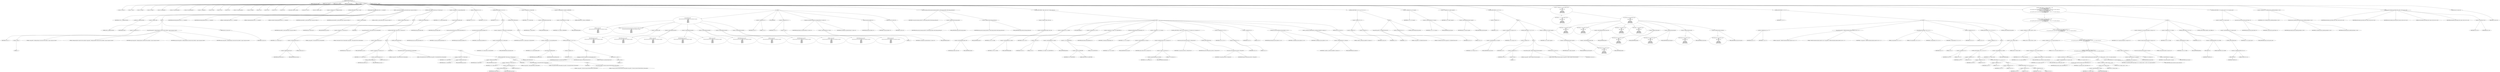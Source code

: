 digraph hostapd_notif_assoc {  
"1000121" [label = "(METHOD,hostapd_notif_assoc)" ]
"1000122" [label = "(PARAM,hostapd_data *hapd)" ]
"1000123" [label = "(PARAM,const u8 *addr)" ]
"1000124" [label = "(PARAM,const u8 *req_ies)" ]
"1000125" [label = "(PARAM,size_t req_ies_len)" ]
"1000126" [label = "(PARAM,int reassoc)" ]
"1000127" [label = "(BLOCK,,)" ]
"1000128" [label = "(LOCAL,v10: const u8 *)" ]
"1000129" [label = "(LOCAL,v11: size_t)" ]
"1000130" [label = "(LOCAL,v12: sta_info *)" ]
"1000131" [label = "(LOCAL,v13: sta_info *)" ]
"1000132" [label = "(LOCAL,v14: hostapd_iface *)" ]
"1000133" [label = "(LOCAL,v15: wpa_state_machine *)" ]
"1000134" [label = "(LOCAL,v16: wpa_authenticator *)" ]
"1000135" [label = "(LOCAL,v17: unsigned int)" ]
"1000136" [label = "(LOCAL,v18: bool)" ]
"1000137" [label = "(LOCAL,v19: u32)" ]
"1000138" [label = "(LOCAL,v20: int)" ]
"1000139" [label = "(LOCAL,v21: wpa_state_machine *)" ]
"1000140" [label = "(LOCAL,v22: _BOOL8)" ]
"1000141" [label = "(LOCAL,v23: int)" ]
"1000142" [label = "(LOCAL,v25: int)" ]
"1000143" [label = "(LOCAL,v26: u8 *)" ]
"1000144" [label = "(LOCAL,res: int)" ]
"1000145" [label = "(LOCAL,elems: ieee802_11_elems)" ]
"1000146" [label = "(LOCAL,buf: u8 [ 1064 ])" ]
"1000147" [label = "(LOCAL,v30: unsigned __int64)" ]
"1000148" [label = "(<operator>.assignment,v30 = __readfsqword(0x28u))" ]
"1000149" [label = "(IDENTIFIER,v30,v30 = __readfsqword(0x28u))" ]
"1000150" [label = "(__readfsqword,__readfsqword(0x28u))" ]
"1000151" [label = "(LITERAL,0x28u,__readfsqword(0x28u))" ]
"1000152" [label = "(CONTROL_STRUCTURE,if ( !addr ),if ( !addr ))" ]
"1000153" [label = "(<operator>.logicalNot,!addr)" ]
"1000154" [label = "(IDENTIFIER,addr,!addr)" ]
"1000155" [label = "(BLOCK,,)" ]
"1000156" [label = "(<operator>.assignment,v23 = -1)" ]
"1000157" [label = "(IDENTIFIER,v23,v23 = -1)" ]
"1000158" [label = "(<operator>.minus,-1)" ]
"1000159" [label = "(LITERAL,1,-1)" ]
"1000160" [label = "(wpa_printf,wpa_printf(2, \"hostapd_notif_assoc: Skip event with no address\", req_ies, req_ies_len, reassoc))" ]
"1000161" [label = "(LITERAL,2,wpa_printf(2, \"hostapd_notif_assoc: Skip event with no address\", req_ies, req_ies_len, reassoc))" ]
"1000162" [label = "(LITERAL,\"hostapd_notif_assoc: Skip event with no address\",wpa_printf(2, \"hostapd_notif_assoc: Skip event with no address\", req_ies, req_ies_len, reassoc))" ]
"1000163" [label = "(IDENTIFIER,req_ies,wpa_printf(2, \"hostapd_notif_assoc: Skip event with no address\", req_ies, req_ies_len, reassoc))" ]
"1000164" [label = "(IDENTIFIER,req_ies_len,wpa_printf(2, \"hostapd_notif_assoc: Skip event with no address\", req_ies, req_ies_len, reassoc))" ]
"1000165" [label = "(IDENTIFIER,reassoc,wpa_printf(2, \"hostapd_notif_assoc: Skip event with no address\", req_ies, req_ies_len, reassoc))" ]
"1000166" [label = "(RETURN,return v23;,return v23;)" ]
"1000167" [label = "(IDENTIFIER,v23,return v23;)" ]
"1000168" [label = "(hostapd_logger,hostapd_logger(hapd, addr, 1u, 2, \"associated\"))" ]
"1000169" [label = "(IDENTIFIER,hapd,hostapd_logger(hapd, addr, 1u, 2, \"associated\"))" ]
"1000170" [label = "(IDENTIFIER,addr,hostapd_logger(hapd, addr, 1u, 2, \"associated\"))" ]
"1000171" [label = "(LITERAL,1u,hostapd_logger(hapd, addr, 1u, 2, \"associated\"))" ]
"1000172" [label = "(LITERAL,2,hostapd_logger(hapd, addr, 1u, 2, \"associated\"))" ]
"1000173" [label = "(LITERAL,\"associated\",hostapd_logger(hapd, addr, 1u, 2, \"associated\"))" ]
"1000174" [label = "(ieee802_11_parse_elems,ieee802_11_parse_elems(req_ies, req_ies_len, &elems, 0))" ]
"1000175" [label = "(IDENTIFIER,req_ies,ieee802_11_parse_elems(req_ies, req_ies_len, &elems, 0))" ]
"1000176" [label = "(IDENTIFIER,req_ies_len,ieee802_11_parse_elems(req_ies, req_ies_len, &elems, 0))" ]
"1000177" [label = "(<operator>.addressOf,&elems)" ]
"1000178" [label = "(IDENTIFIER,elems,ieee802_11_parse_elems(req_ies, req_ies_len, &elems, 0))" ]
"1000179" [label = "(LITERAL,0,ieee802_11_parse_elems(req_ies, req_ies_len, &elems, 0))" ]
"1000180" [label = "(CONTROL_STRUCTURE,if ( elems.wps_ie ),if ( elems.wps_ie ))" ]
"1000181" [label = "(<operator>.fieldAccess,elems.wps_ie)" ]
"1000182" [label = "(IDENTIFIER,elems,if ( elems.wps_ie ))" ]
"1000183" [label = "(FIELD_IDENTIFIER,wps_ie,wps_ie)" ]
"1000184" [label = "(BLOCK,,)" ]
"1000185" [label = "(<operator>.assignment,v10 = elems.wps_ie - 2)" ]
"1000186" [label = "(IDENTIFIER,v10,v10 = elems.wps_ie - 2)" ]
"1000187" [label = "(<operator>.subtraction,elems.wps_ie - 2)" ]
"1000188" [label = "(<operator>.fieldAccess,elems.wps_ie)" ]
"1000189" [label = "(IDENTIFIER,elems,elems.wps_ie - 2)" ]
"1000190" [label = "(FIELD_IDENTIFIER,wps_ie,wps_ie)" ]
"1000191" [label = "(LITERAL,2,elems.wps_ie - 2)" ]
"1000192" [label = "(IDENTIFIER,L,)" ]
"1000193" [label = "(wpa_printf,wpa_printf(2, \"STA included WPS IE in (Re)AssocReq\"))" ]
"1000194" [label = "(LITERAL,2,wpa_printf(2, \"STA included WPS IE in (Re)AssocReq\"))" ]
"1000195" [label = "(LITERAL,\"STA included WPS IE in (Re)AssocReq\",wpa_printf(2, \"STA included WPS IE in (Re)AssocReq\"))" ]
"1000196" [label = "(CONTROL_STRUCTURE,else,else)" ]
"1000197" [label = "(CONTROL_STRUCTURE,if ( elems.rsn_ie ),if ( elems.rsn_ie ))" ]
"1000198" [label = "(<operator>.fieldAccess,elems.rsn_ie)" ]
"1000199" [label = "(IDENTIFIER,elems,if ( elems.rsn_ie ))" ]
"1000200" [label = "(FIELD_IDENTIFIER,rsn_ie,rsn_ie)" ]
"1000201" [label = "(BLOCK,,)" ]
"1000202" [label = "(<operator>.assignment,v10 = elems.rsn_ie - 2)" ]
"1000203" [label = "(IDENTIFIER,v10,v10 = elems.rsn_ie - 2)" ]
"1000204" [label = "(<operator>.subtraction,elems.rsn_ie - 2)" ]
"1000205" [label = "(<operator>.fieldAccess,elems.rsn_ie)" ]
"1000206" [label = "(IDENTIFIER,elems,elems.rsn_ie - 2)" ]
"1000207" [label = "(FIELD_IDENTIFIER,rsn_ie,rsn_ie)" ]
"1000208" [label = "(LITERAL,2,elems.rsn_ie - 2)" ]
"1000209" [label = "(IDENTIFIER,L,)" ]
"1000210" [label = "(wpa_printf,wpa_printf(2, \"STA included RSN IE in (Re)AssocReq\"))" ]
"1000211" [label = "(LITERAL,2,wpa_printf(2, \"STA included RSN IE in (Re)AssocReq\"))" ]
"1000212" [label = "(LITERAL,\"STA included RSN IE in (Re)AssocReq\",wpa_printf(2, \"STA included RSN IE in (Re)AssocReq\"))" ]
"1000213" [label = "(CONTROL_STRUCTURE,else,else)" ]
"1000214" [label = "(BLOCK,,)" ]
"1000215" [label = "(<operator>.assignment,v10 = elems.wpa_ie)" ]
"1000216" [label = "(IDENTIFIER,v10,v10 = elems.wpa_ie)" ]
"1000217" [label = "(<operator>.fieldAccess,elems.wpa_ie)" ]
"1000218" [label = "(IDENTIFIER,elems,v10 = elems.wpa_ie)" ]
"1000219" [label = "(FIELD_IDENTIFIER,wpa_ie,wpa_ie)" ]
"1000220" [label = "(CONTROL_STRUCTURE,if ( elems.wpa_ie ),if ( elems.wpa_ie ))" ]
"1000221" [label = "(<operator>.fieldAccess,elems.wpa_ie)" ]
"1000222" [label = "(IDENTIFIER,elems,if ( elems.wpa_ie ))" ]
"1000223" [label = "(FIELD_IDENTIFIER,wpa_ie,wpa_ie)" ]
"1000224" [label = "(BLOCK,,)" ]
"1000225" [label = "(<operator>.assignment,v10 = elems.wpa_ie - 2)" ]
"1000226" [label = "(IDENTIFIER,v10,v10 = elems.wpa_ie - 2)" ]
"1000227" [label = "(<operator>.subtraction,elems.wpa_ie - 2)" ]
"1000228" [label = "(<operator>.fieldAccess,elems.wpa_ie)" ]
"1000229" [label = "(IDENTIFIER,elems,elems.wpa_ie - 2)" ]
"1000230" [label = "(FIELD_IDENTIFIER,wpa_ie,wpa_ie)" ]
"1000231" [label = "(LITERAL,2,elems.wpa_ie - 2)" ]
"1000232" [label = "(IDENTIFIER,L,)" ]
"1000233" [label = "(wpa_printf,wpa_printf(2, \"STA included WPA IE in (Re)AssocReq\"))" ]
"1000234" [label = "(LITERAL,2,wpa_printf(2, \"STA included WPA IE in (Re)AssocReq\"))" ]
"1000235" [label = "(LITERAL,\"STA included WPA IE in (Re)AssocReq\",wpa_printf(2, \"STA included WPA IE in (Re)AssocReq\"))" ]
"1000236" [label = "(CONTROL_STRUCTURE,else,else)" ]
"1000237" [label = "(BLOCK,,)" ]
"1000238" [label = "(IDENTIFIER,L,)" ]
"1000239" [label = "(wpa_printf,wpa_printf(2, \"STA did not include WPS/RSN/WPA IE in (Re)AssocReq\"))" ]
"1000240" [label = "(LITERAL,2,wpa_printf(2, \"STA did not include WPS/RSN/WPA IE in (Re)AssocReq\"))" ]
"1000241" [label = "(LITERAL,\"STA did not include WPS/RSN/WPA IE in (Re)AssocReq\",wpa_printf(2, \"STA did not include WPS/RSN/WPA IE in (Re)AssocReq\"))" ]
"1000242" [label = "(<operator>.assignment,v12 = ap_get_sta(hapd, addr))" ]
"1000243" [label = "(IDENTIFIER,v12,v12 = ap_get_sta(hapd, addr))" ]
"1000244" [label = "(ap_get_sta,ap_get_sta(hapd, addr))" ]
"1000245" [label = "(IDENTIFIER,hapd,ap_get_sta(hapd, addr))" ]
"1000246" [label = "(IDENTIFIER,addr,ap_get_sta(hapd, addr))" ]
"1000247" [label = "(<operator>.assignment,v13 = v12)" ]
"1000248" [label = "(IDENTIFIER,v13,v13 = v12)" ]
"1000249" [label = "(IDENTIFIER,v12,v13 = v12)" ]
"1000250" [label = "(CONTROL_STRUCTURE,if ( v12 ),if ( v12 ))" ]
"1000251" [label = "(IDENTIFIER,v12,if ( v12 ))" ]
"1000252" [label = "(BLOCK,,)" ]
"1000253" [label = "(ap_sta_no_session_timeout,ap_sta_no_session_timeout(hapd, v12))" ]
"1000254" [label = "(IDENTIFIER,hapd,ap_sta_no_session_timeout(hapd, v12))" ]
"1000255" [label = "(IDENTIFIER,v12,ap_sta_no_session_timeout(hapd, v12))" ]
"1000256" [label = "(accounting_sta_stop,accounting_sta_stop(hapd, v13))" ]
"1000257" [label = "(IDENTIFIER,hapd,accounting_sta_stop(hapd, v13))" ]
"1000258" [label = "(IDENTIFIER,v13,accounting_sta_stop(hapd, v13))" ]
"1000259" [label = "(<operator>.assignment,v13->timeout_next = STA_NULLFUNC)" ]
"1000260" [label = "(<operator>.indirectFieldAccess,v13->timeout_next)" ]
"1000261" [label = "(IDENTIFIER,v13,v13->timeout_next = STA_NULLFUNC)" ]
"1000262" [label = "(FIELD_IDENTIFIER,timeout_next,timeout_next)" ]
"1000263" [label = "(IDENTIFIER,STA_NULLFUNC,v13->timeout_next = STA_NULLFUNC)" ]
"1000264" [label = "(CONTROL_STRUCTURE,else,else)" ]
"1000265" [label = "(BLOCK,,)" ]
"1000266" [label = "(<operator>.assignment,v13 = ap_sta_add(hapd, addr))" ]
"1000267" [label = "(IDENTIFIER,v13,v13 = ap_sta_add(hapd, addr))" ]
"1000268" [label = "(ap_sta_add,ap_sta_add(hapd, addr))" ]
"1000269" [label = "(IDENTIFIER,hapd,ap_sta_add(hapd, addr))" ]
"1000270" [label = "(IDENTIFIER,addr,ap_sta_add(hapd, addr))" ]
"1000271" [label = "(CONTROL_STRUCTURE,if ( !v13 ),if ( !v13 ))" ]
"1000272" [label = "(<operator>.logicalNot,!v13)" ]
"1000273" [label = "(IDENTIFIER,v13,!v13)" ]
"1000274" [label = "(BLOCK,,)" ]
"1000275" [label = "(hostapd_drv_sta_disassoc,hostapd_drv_sta_disassoc(hapd, addr, 5))" ]
"1000276" [label = "(IDENTIFIER,hapd,hostapd_drv_sta_disassoc(hapd, addr, 5))" ]
"1000277" [label = "(IDENTIFIER,addr,hostapd_drv_sta_disassoc(hapd, addr, 5))" ]
"1000278" [label = "(LITERAL,5,hostapd_drv_sta_disassoc(hapd, addr, 5))" ]
"1000279" [label = "(RETURN,return -1;,return -1;)" ]
"1000280" [label = "(<operator>.minus,-1)" ]
"1000281" [label = "(LITERAL,1,-1)" ]
"1000282" [label = "(<operator>.assignment,v14 = hapd->iface)" ]
"1000283" [label = "(IDENTIFIER,v14,v14 = hapd->iface)" ]
"1000284" [label = "(<operator>.indirectFieldAccess,hapd->iface)" ]
"1000285" [label = "(IDENTIFIER,hapd,v14 = hapd->iface)" ]
"1000286" [label = "(FIELD_IDENTIFIER,iface,iface)" ]
"1000287" [label = "(<operators>.assignmentAnd,v13->flags &= 0xFFFECFFF)" ]
"1000288" [label = "(<operator>.indirectFieldAccess,v13->flags)" ]
"1000289" [label = "(IDENTIFIER,v13,v13->flags &= 0xFFFECFFF)" ]
"1000290" [label = "(FIELD_IDENTIFIER,flags,flags)" ]
"1000291" [label = "(LITERAL,0xFFFECFFF,v13->flags &= 0xFFFECFFF)" ]
"1000292" [label = "(BLOCK,,)" ]
"1000293" [label = "(wpa_printf,wpa_printf(\n      3,\n      \"STA %02x:%02x:%02x:%02x:%02x:%02x not allowed to connect\",\n      *addr,\n      addr[1],\n      addr[2],\n      addr[3],\n      addr[4],\n      addr[5]))" ]
"1000294" [label = "(LITERAL,3,wpa_printf(\n      3,\n      \"STA %02x:%02x:%02x:%02x:%02x:%02x not allowed to connect\",\n      *addr,\n      addr[1],\n      addr[2],\n      addr[3],\n      addr[4],\n      addr[5]))" ]
"1000295" [label = "(LITERAL,\"STA %02x:%02x:%02x:%02x:%02x:%02x not allowed to connect\",wpa_printf(\n      3,\n      \"STA %02x:%02x:%02x:%02x:%02x:%02x not allowed to connect\",\n      *addr,\n      addr[1],\n      addr[2],\n      addr[3],\n      addr[4],\n      addr[5]))" ]
"1000296" [label = "(<operator>.indirection,*addr)" ]
"1000297" [label = "(IDENTIFIER,addr,wpa_printf(\n      3,\n      \"STA %02x:%02x:%02x:%02x:%02x:%02x not allowed to connect\",\n      *addr,\n      addr[1],\n      addr[2],\n      addr[3],\n      addr[4],\n      addr[5]))" ]
"1000298" [label = "(<operator>.indirectIndexAccess,addr[1])" ]
"1000299" [label = "(IDENTIFIER,addr,wpa_printf(\n      3,\n      \"STA %02x:%02x:%02x:%02x:%02x:%02x not allowed to connect\",\n      *addr,\n      addr[1],\n      addr[2],\n      addr[3],\n      addr[4],\n      addr[5]))" ]
"1000300" [label = "(LITERAL,1,wpa_printf(\n      3,\n      \"STA %02x:%02x:%02x:%02x:%02x:%02x not allowed to connect\",\n      *addr,\n      addr[1],\n      addr[2],\n      addr[3],\n      addr[4],\n      addr[5]))" ]
"1000301" [label = "(<operator>.indirectIndexAccess,addr[2])" ]
"1000302" [label = "(IDENTIFIER,addr,wpa_printf(\n      3,\n      \"STA %02x:%02x:%02x:%02x:%02x:%02x not allowed to connect\",\n      *addr,\n      addr[1],\n      addr[2],\n      addr[3],\n      addr[4],\n      addr[5]))" ]
"1000303" [label = "(LITERAL,2,wpa_printf(\n      3,\n      \"STA %02x:%02x:%02x:%02x:%02x:%02x not allowed to connect\",\n      *addr,\n      addr[1],\n      addr[2],\n      addr[3],\n      addr[4],\n      addr[5]))" ]
"1000304" [label = "(<operator>.indirectIndexAccess,addr[3])" ]
"1000305" [label = "(IDENTIFIER,addr,wpa_printf(\n      3,\n      \"STA %02x:%02x:%02x:%02x:%02x:%02x not allowed to connect\",\n      *addr,\n      addr[1],\n      addr[2],\n      addr[3],\n      addr[4],\n      addr[5]))" ]
"1000306" [label = "(LITERAL,3,wpa_printf(\n      3,\n      \"STA %02x:%02x:%02x:%02x:%02x:%02x not allowed to connect\",\n      *addr,\n      addr[1],\n      addr[2],\n      addr[3],\n      addr[4],\n      addr[5]))" ]
"1000307" [label = "(<operator>.indirectIndexAccess,addr[4])" ]
"1000308" [label = "(IDENTIFIER,addr,wpa_printf(\n      3,\n      \"STA %02x:%02x:%02x:%02x:%02x:%02x not allowed to connect\",\n      *addr,\n      addr[1],\n      addr[2],\n      addr[3],\n      addr[4],\n      addr[5]))" ]
"1000309" [label = "(LITERAL,4,wpa_printf(\n      3,\n      \"STA %02x:%02x:%02x:%02x:%02x:%02x not allowed to connect\",\n      *addr,\n      addr[1],\n      addr[2],\n      addr[3],\n      addr[4],\n      addr[5]))" ]
"1000310" [label = "(<operator>.indirectIndexAccess,addr[5])" ]
"1000311" [label = "(IDENTIFIER,addr,wpa_printf(\n      3,\n      \"STA %02x:%02x:%02x:%02x:%02x:%02x not allowed to connect\",\n      *addr,\n      addr[1],\n      addr[2],\n      addr[3],\n      addr[4],\n      addr[5]))" ]
"1000312" [label = "(LITERAL,5,wpa_printf(\n      3,\n      \"STA %02x:%02x:%02x:%02x:%02x:%02x not allowed to connect\",\n      *addr,\n      addr[1],\n      addr[2],\n      addr[3],\n      addr[4],\n      addr[5]))" ]
"1000313" [label = "(<operator>.assignment,v25 = 1)" ]
"1000314" [label = "(IDENTIFIER,v25,v25 = 1)" ]
"1000315" [label = "(LITERAL,1,v25 = 1)" ]
"1000316" [label = "(JUMP_TARGET,fail)" ]
"1000317" [label = "(<operator>.assignment,v23 = -1)" ]
"1000318" [label = "(IDENTIFIER,v23,v23 = -1)" ]
"1000319" [label = "(<operator>.minus,-1)" ]
"1000320" [label = "(LITERAL,1,-1)" ]
"1000321" [label = "(hostapd_drv_sta_disassoc,hostapd_drv_sta_disassoc(hapd, v13->addr, v25))" ]
"1000322" [label = "(IDENTIFIER,hapd,hostapd_drv_sta_disassoc(hapd, v13->addr, v25))" ]
"1000323" [label = "(<operator>.indirectFieldAccess,v13->addr)" ]
"1000324" [label = "(IDENTIFIER,v13,hostapd_drv_sta_disassoc(hapd, v13->addr, v25))" ]
"1000325" [label = "(FIELD_IDENTIFIER,addr,addr)" ]
"1000326" [label = "(IDENTIFIER,v25,hostapd_drv_sta_disassoc(hapd, v13->addr, v25))" ]
"1000327" [label = "(ap_free_sta,ap_free_sta(hapd, v13))" ]
"1000328" [label = "(IDENTIFIER,hapd,ap_free_sta(hapd, v13))" ]
"1000329" [label = "(IDENTIFIER,v13,ap_free_sta(hapd, v13))" ]
"1000330" [label = "(RETURN,return v23;,return v23;)" ]
"1000331" [label = "(IDENTIFIER,v23,return v23;)" ]
"1000332" [label = "(ap_copy_sta_supp_op_classes,ap_copy_sta_supp_op_classes(v13, elems.supp_op_classes, elems.supp_op_classes_len))" ]
"1000333" [label = "(IDENTIFIER,v13,ap_copy_sta_supp_op_classes(v13, elems.supp_op_classes, elems.supp_op_classes_len))" ]
"1000334" [label = "(<operator>.fieldAccess,elems.supp_op_classes)" ]
"1000335" [label = "(IDENTIFIER,elems,ap_copy_sta_supp_op_classes(v13, elems.supp_op_classes, elems.supp_op_classes_len))" ]
"1000336" [label = "(FIELD_IDENTIFIER,supp_op_classes,supp_op_classes)" ]
"1000337" [label = "(<operator>.fieldAccess,elems.supp_op_classes_len)" ]
"1000338" [label = "(IDENTIFIER,elems,ap_copy_sta_supp_op_classes(v13, elems.supp_op_classes, elems.supp_op_classes_len))" ]
"1000339" [label = "(FIELD_IDENTIFIER,supp_op_classes_len,supp_op_classes_len)" ]
"1000340" [label = "(CONTROL_STRUCTURE,if ( !hapd->conf->wpa ),if ( !hapd->conf->wpa ))" ]
"1000341" [label = "(<operator>.logicalNot,!hapd->conf->wpa)" ]
"1000342" [label = "(<operator>.indirectFieldAccess,hapd->conf->wpa)" ]
"1000343" [label = "(<operator>.indirectFieldAccess,hapd->conf)" ]
"1000344" [label = "(IDENTIFIER,hapd,!hapd->conf->wpa)" ]
"1000345" [label = "(FIELD_IDENTIFIER,conf,conf)" ]
"1000346" [label = "(FIELD_IDENTIFIER,wpa,wpa)" ]
"1000347" [label = "(BLOCK,,)" ]
"1000348" [label = "(<operator>.assignment,v19 = v13->flags)" ]
"1000349" [label = "(IDENTIFIER,v19,v19 = v13->flags)" ]
"1000350" [label = "(<operator>.indirectFieldAccess,v13->flags)" ]
"1000351" [label = "(IDENTIFIER,v13,v19 = v13->flags)" ]
"1000352" [label = "(FIELD_IDENTIFIER,flags,flags)" ]
"1000353" [label = "(JUMP_TARGET,LABEL_15)" ]
"1000354" [label = "(<operator>.assignment,v20 = v19 & 2)" ]
"1000355" [label = "(IDENTIFIER,v20,v20 = v19 & 2)" ]
"1000356" [label = "(<operator>.and,v19 & 2)" ]
"1000357" [label = "(IDENTIFIER,v19,v19 & 2)" ]
"1000358" [label = "(LITERAL,2,v19 & 2)" ]
"1000359" [label = "(<operator>.assignment,v13->flags = v19 & 0xFFF7FFFF | 3)" ]
"1000360" [label = "(<operator>.indirectFieldAccess,v13->flags)" ]
"1000361" [label = "(IDENTIFIER,v13,v13->flags = v19 & 0xFFF7FFFF | 3)" ]
"1000362" [label = "(FIELD_IDENTIFIER,flags,flags)" ]
"1000363" [label = "(<operator>.or,v19 & 0xFFF7FFFF | 3)" ]
"1000364" [label = "(<operator>.and,v19 & 0xFFF7FFFF)" ]
"1000365" [label = "(IDENTIFIER,v19,v19 & 0xFFF7FFFF)" ]
"1000366" [label = "(LITERAL,0xFFF7FFFF,v19 & 0xFFF7FFFF)" ]
"1000367" [label = "(LITERAL,3,v19 & 0xFFF7FFFF | 3)" ]
"1000368" [label = "(hostapd_set_sta_flags,hostapd_set_sta_flags(hapd, v13))" ]
"1000369" [label = "(IDENTIFIER,hapd,hostapd_set_sta_flags(hapd, v13))" ]
"1000370" [label = "(IDENTIFIER,v13,hostapd_set_sta_flags(hapd, v13))" ]
"1000371" [label = "(<operator>.assignment,v21 = v13->wpa_sm)" ]
"1000372" [label = "(IDENTIFIER,v21,v21 = v13->wpa_sm)" ]
"1000373" [label = "(<operator>.indirectFieldAccess,v13->wpa_sm)" ]
"1000374" [label = "(IDENTIFIER,v13,v21 = v13->wpa_sm)" ]
"1000375" [label = "(FIELD_IDENTIFIER,wpa_sm,wpa_sm)" ]
"1000376" [label = "(CONTROL_STRUCTURE,if ( reassoc && v13->auth_alg == 2 ),if ( reassoc && v13->auth_alg == 2 ))" ]
"1000377" [label = "(<operator>.logicalAnd,reassoc && v13->auth_alg == 2)" ]
"1000378" [label = "(IDENTIFIER,reassoc,reassoc && v13->auth_alg == 2)" ]
"1000379" [label = "(<operator>.equals,v13->auth_alg == 2)" ]
"1000380" [label = "(<operator>.indirectFieldAccess,v13->auth_alg)" ]
"1000381" [label = "(IDENTIFIER,v13,v13->auth_alg == 2)" ]
"1000382" [label = "(FIELD_IDENTIFIER,auth_alg,auth_alg)" ]
"1000383" [label = "(LITERAL,2,v13->auth_alg == 2)" ]
"1000384" [label = "(wpa_auth_sm_event,wpa_auth_sm_event(v21, WPA_ASSOC_FT))" ]
"1000385" [label = "(IDENTIFIER,v21,wpa_auth_sm_event(v21, WPA_ASSOC_FT))" ]
"1000386" [label = "(IDENTIFIER,WPA_ASSOC_FT,wpa_auth_sm_event(v21, WPA_ASSOC_FT))" ]
"1000387" [label = "(CONTROL_STRUCTURE,else,else)" ]
"1000388" [label = "(wpa_auth_sm_event,wpa_auth_sm_event(v21, WPA_ASSOC))" ]
"1000389" [label = "(IDENTIFIER,v21,wpa_auth_sm_event(v21, WPA_ASSOC))" ]
"1000390" [label = "(IDENTIFIER,WPA_ASSOC,wpa_auth_sm_event(v21, WPA_ASSOC))" ]
"1000391" [label = "(<operator>.assignment,v22 = v20 != 0)" ]
"1000392" [label = "(IDENTIFIER,v22,v22 = v20 != 0)" ]
"1000393" [label = "(<operator>.notEquals,v20 != 0)" ]
"1000394" [label = "(IDENTIFIER,v20,v20 != 0)" ]
"1000395" [label = "(LITERAL,0,v20 != 0)" ]
"1000396" [label = "(<operator>.assignment,v23 = 0)" ]
"1000397" [label = "(IDENTIFIER,v23,v23 = 0)" ]
"1000398" [label = "(LITERAL,0,v23 = 0)" ]
"1000399" [label = "(hostapd_new_assoc_sta,hostapd_new_assoc_sta(hapd, v13, v22))" ]
"1000400" [label = "(IDENTIFIER,hapd,hostapd_new_assoc_sta(hapd, v13, v22))" ]
"1000401" [label = "(IDENTIFIER,v13,hostapd_new_assoc_sta(hapd, v13, v22))" ]
"1000402" [label = "(IDENTIFIER,v22,hostapd_new_assoc_sta(hapd, v13, v22))" ]
"1000403" [label = "(ieee802_1x_notify_port_enabled,ieee802_1x_notify_port_enabled(v13->eapol_sm, 1))" ]
"1000404" [label = "(<operator>.indirectFieldAccess,v13->eapol_sm)" ]
"1000405" [label = "(IDENTIFIER,v13,ieee802_1x_notify_port_enabled(v13->eapol_sm, 1))" ]
"1000406" [label = "(FIELD_IDENTIFIER,eapol_sm,eapol_sm)" ]
"1000407" [label = "(LITERAL,1,ieee802_1x_notify_port_enabled(v13->eapol_sm, 1))" ]
"1000408" [label = "(RETURN,return v23;,return v23;)" ]
"1000409" [label = "(IDENTIFIER,v23,return v23;)" ]
"1000410" [label = "(CONTROL_STRUCTURE,if ( !v10 || !v11 ),if ( !v10 || !v11 ))" ]
"1000411" [label = "(<operator>.logicalOr,!v10 || !v11)" ]
"1000412" [label = "(<operator>.logicalNot,!v10)" ]
"1000413" [label = "(IDENTIFIER,v10,!v10)" ]
"1000414" [label = "(<operator>.logicalNot,!v11)" ]
"1000415" [label = "(IDENTIFIER,v11,!v11)" ]
"1000416" [label = "(BLOCK,,)" ]
"1000417" [label = "(wpa_printf,wpa_printf(2, \"No WPA/RSN IE from STA\"))" ]
"1000418" [label = "(LITERAL,2,wpa_printf(2, \"No WPA/RSN IE from STA\"))" ]
"1000419" [label = "(LITERAL,\"No WPA/RSN IE from STA\",wpa_printf(2, \"No WPA/RSN IE from STA\"))" ]
"1000420" [label = "(<operator>.assignment,v25 = 13)" ]
"1000421" [label = "(IDENTIFIER,v25,v25 = 13)" ]
"1000422" [label = "(LITERAL,13,v25 = 13)" ]
"1000423" [label = "(CONTROL_STRUCTURE,goto fail;,goto fail;)" ]
"1000424" [label = "(<operator>.assignment,v15 = v13->wpa_sm)" ]
"1000425" [label = "(IDENTIFIER,v15,v15 = v13->wpa_sm)" ]
"1000426" [label = "(<operator>.indirectFieldAccess,v13->wpa_sm)" ]
"1000427" [label = "(IDENTIFIER,v13,v15 = v13->wpa_sm)" ]
"1000428" [label = "(FIELD_IDENTIFIER,wpa_sm,wpa_sm)" ]
"1000429" [label = "(<operator>.assignment,v16 = hapd->wpa_auth)" ]
"1000430" [label = "(IDENTIFIER,v16,v16 = hapd->wpa_auth)" ]
"1000431" [label = "(<operator>.indirectFieldAccess,hapd->wpa_auth)" ]
"1000432" [label = "(IDENTIFIER,hapd,v16 = hapd->wpa_auth)" ]
"1000433" [label = "(FIELD_IDENTIFIER,wpa_auth,wpa_auth)" ]
"1000434" [label = "(CONTROL_STRUCTURE,if ( !v15 ),if ( !v15 ))" ]
"1000435" [label = "(<operator>.logicalNot,!v15)" ]
"1000436" [label = "(IDENTIFIER,v15,!v15)" ]
"1000437" [label = "(BLOCK,,)" ]
"1000438" [label = "(<operator>.assignment,v13->wpa_sm = v15)" ]
"1000439" [label = "(<operator>.indirectFieldAccess,v13->wpa_sm)" ]
"1000440" [label = "(IDENTIFIER,v13,v13->wpa_sm = v15)" ]
"1000441" [label = "(FIELD_IDENTIFIER,wpa_sm,wpa_sm)" ]
"1000442" [label = "(IDENTIFIER,v15,v13->wpa_sm = v15)" ]
"1000443" [label = "(CONTROL_STRUCTURE,if ( !v15 ),if ( !v15 ))" ]
"1000444" [label = "(<operator>.logicalNot,!v15)" ]
"1000445" [label = "(IDENTIFIER,v15,!v15)" ]
"1000446" [label = "(BLOCK,,)" ]
"1000447" [label = "(<operator>.assignment,v23 = -1)" ]
"1000448" [label = "(IDENTIFIER,v23,v23 = -1)" ]
"1000449" [label = "(<operator>.minus,-1)" ]
"1000450" [label = "(LITERAL,1,-1)" ]
"1000451" [label = "(wpa_printf,wpa_printf(5, \"Failed to initialize WPA state machine\"))" ]
"1000452" [label = "(LITERAL,5,wpa_printf(5, \"Failed to initialize WPA state machine\"))" ]
"1000453" [label = "(LITERAL,\"Failed to initialize WPA state machine\",wpa_printf(5, \"Failed to initialize WPA state machine\"))" ]
"1000454" [label = "(RETURN,return v23;,return v23;)" ]
"1000455" [label = "(IDENTIFIER,v23,return v23;)" ]
"1000456" [label = "(<operator>.assignment,v16 = hapd->wpa_auth)" ]
"1000457" [label = "(IDENTIFIER,v16,v16 = hapd->wpa_auth)" ]
"1000458" [label = "(<operator>.indirectFieldAccess,hapd->wpa_auth)" ]
"1000459" [label = "(IDENTIFIER,hapd,v16 = hapd->wpa_auth)" ]
"1000460" [label = "(FIELD_IDENTIFIER,wpa_auth,wpa_auth)" ]
"1000461" [label = "(<operator>.assignment,v17 = wpa_validate_wpa_ie(\n          v16,\n          v15,\n          hapd->iface->freq,\n          v10,\n          v11,\n          elems.mdie,\n          elems.mdie_len,\n          elems.owe_dh,\n          elems.owe_dh_len))" ]
"1000462" [label = "(IDENTIFIER,v17,v17 = wpa_validate_wpa_ie(\n          v16,\n          v15,\n          hapd->iface->freq,\n          v10,\n          v11,\n          elems.mdie,\n          elems.mdie_len,\n          elems.owe_dh,\n          elems.owe_dh_len))" ]
"1000463" [label = "(wpa_validate_wpa_ie,wpa_validate_wpa_ie(\n          v16,\n          v15,\n          hapd->iface->freq,\n          v10,\n          v11,\n          elems.mdie,\n          elems.mdie_len,\n          elems.owe_dh,\n          elems.owe_dh_len))" ]
"1000464" [label = "(IDENTIFIER,v16,wpa_validate_wpa_ie(\n          v16,\n          v15,\n          hapd->iface->freq,\n          v10,\n          v11,\n          elems.mdie,\n          elems.mdie_len,\n          elems.owe_dh,\n          elems.owe_dh_len))" ]
"1000465" [label = "(IDENTIFIER,v15,wpa_validate_wpa_ie(\n          v16,\n          v15,\n          hapd->iface->freq,\n          v10,\n          v11,\n          elems.mdie,\n          elems.mdie_len,\n          elems.owe_dh,\n          elems.owe_dh_len))" ]
"1000466" [label = "(<operator>.indirectFieldAccess,hapd->iface->freq)" ]
"1000467" [label = "(<operator>.indirectFieldAccess,hapd->iface)" ]
"1000468" [label = "(IDENTIFIER,hapd,wpa_validate_wpa_ie(\n          v16,\n          v15,\n          hapd->iface->freq,\n          v10,\n          v11,\n          elems.mdie,\n          elems.mdie_len,\n          elems.owe_dh,\n          elems.owe_dh_len))" ]
"1000469" [label = "(FIELD_IDENTIFIER,iface,iface)" ]
"1000470" [label = "(FIELD_IDENTIFIER,freq,freq)" ]
"1000471" [label = "(IDENTIFIER,v10,wpa_validate_wpa_ie(\n          v16,\n          v15,\n          hapd->iface->freq,\n          v10,\n          v11,\n          elems.mdie,\n          elems.mdie_len,\n          elems.owe_dh,\n          elems.owe_dh_len))" ]
"1000472" [label = "(IDENTIFIER,v11,wpa_validate_wpa_ie(\n          v16,\n          v15,\n          hapd->iface->freq,\n          v10,\n          v11,\n          elems.mdie,\n          elems.mdie_len,\n          elems.owe_dh,\n          elems.owe_dh_len))" ]
"1000473" [label = "(<operator>.fieldAccess,elems.mdie)" ]
"1000474" [label = "(IDENTIFIER,elems,wpa_validate_wpa_ie(\n          v16,\n          v15,\n          hapd->iface->freq,\n          v10,\n          v11,\n          elems.mdie,\n          elems.mdie_len,\n          elems.owe_dh,\n          elems.owe_dh_len))" ]
"1000475" [label = "(FIELD_IDENTIFIER,mdie,mdie)" ]
"1000476" [label = "(<operator>.fieldAccess,elems.mdie_len)" ]
"1000477" [label = "(IDENTIFIER,elems,wpa_validate_wpa_ie(\n          v16,\n          v15,\n          hapd->iface->freq,\n          v10,\n          v11,\n          elems.mdie,\n          elems.mdie_len,\n          elems.owe_dh,\n          elems.owe_dh_len))" ]
"1000478" [label = "(FIELD_IDENTIFIER,mdie_len,mdie_len)" ]
"1000479" [label = "(<operator>.fieldAccess,elems.owe_dh)" ]
"1000480" [label = "(IDENTIFIER,elems,wpa_validate_wpa_ie(\n          v16,\n          v15,\n          hapd->iface->freq,\n          v10,\n          v11,\n          elems.mdie,\n          elems.mdie_len,\n          elems.owe_dh,\n          elems.owe_dh_len))" ]
"1000481" [label = "(FIELD_IDENTIFIER,owe_dh,owe_dh)" ]
"1000482" [label = "(<operator>.fieldAccess,elems.owe_dh_len)" ]
"1000483" [label = "(IDENTIFIER,elems,wpa_validate_wpa_ie(\n          v16,\n          v15,\n          hapd->iface->freq,\n          v10,\n          v11,\n          elems.mdie,\n          elems.mdie_len,\n          elems.owe_dh,\n          elems.owe_dh_len))" ]
"1000484" [label = "(FIELD_IDENTIFIER,owe_dh_len,owe_dh_len)" ]
"1000485" [label = "(CONTROL_STRUCTURE,if ( v17 ),if ( v17 ))" ]
"1000486" [label = "(IDENTIFIER,v17,if ( v17 ))" ]
"1000487" [label = "(BLOCK,,)" ]
"1000488" [label = "(<operator>.assignment,res = v17)" ]
"1000489" [label = "(IDENTIFIER,res,res = v17)" ]
"1000490" [label = "(IDENTIFIER,v17,res = v17)" ]
"1000491" [label = "(wpa_printf,wpa_printf(2, \"WPA/RSN information element rejected? (res %u)\", v17))" ]
"1000492" [label = "(LITERAL,2,wpa_printf(2, \"WPA/RSN information element rejected? (res %u)\", v17))" ]
"1000493" [label = "(LITERAL,\"WPA/RSN information element rejected? (res %u)\",wpa_printf(2, \"WPA/RSN information element rejected? (res %u)\", v17))" ]
"1000494" [label = "(IDENTIFIER,v17,wpa_printf(2, \"WPA/RSN information element rejected? (res %u)\", v17))" ]
"1000495" [label = "(wpa_hexdump,wpa_hexdump(2, \"IE\", v10, v11))" ]
"1000496" [label = "(LITERAL,2,wpa_hexdump(2, \"IE\", v10, v11))" ]
"1000497" [label = "(LITERAL,\"IE\",wpa_hexdump(2, \"IE\", v10, v11))" ]
"1000498" [label = "(IDENTIFIER,v10,wpa_hexdump(2, \"IE\", v10, v11))" ]
"1000499" [label = "(IDENTIFIER,v11,wpa_hexdump(2, \"IE\", v10, v11))" ]
"1000500" [label = "(<operator>.assignment,v25 = 18)" ]
"1000501" [label = "(IDENTIFIER,v25,v25 = 18)" ]
"1000502" [label = "(LITERAL,18,v25 = 18)" ]
"1000503" [label = "(CONTROL_STRUCTURE,if ( res != 2 ),if ( res != 2 ))" ]
"1000504" [label = "(<operator>.notEquals,res != 2)" ]
"1000505" [label = "(IDENTIFIER,res,res != 2)" ]
"1000506" [label = "(LITERAL,2,res != 2)" ]
"1000507" [label = "(BLOCK,,)" ]
"1000508" [label = "(<operator>.assignment,v25 = 19)" ]
"1000509" [label = "(IDENTIFIER,v25,v25 = 19)" ]
"1000510" [label = "(LITERAL,19,v25 = 19)" ]
"1000511" [label = "(CONTROL_STRUCTURE,if ( res != 3 ),if ( res != 3 ))" ]
"1000512" [label = "(<operator>.notEquals,res != 3)" ]
"1000513" [label = "(IDENTIFIER,res,res != 3)" ]
"1000514" [label = "(LITERAL,3,res != 3)" ]
"1000515" [label = "(BLOCK,,)" ]
"1000516" [label = "(<operator>.assignment,v25 = 20)" ]
"1000517" [label = "(IDENTIFIER,v25,v25 = 20)" ]
"1000518" [label = "(LITERAL,20,v25 = 20)" ]
"1000519" [label = "(CONTROL_STRUCTURE,if ( res != 4 ),if ( res != 4 ))" ]
"1000520" [label = "(<operator>.notEquals,res != 4)" ]
"1000521" [label = "(IDENTIFIER,res,res != 4)" ]
"1000522" [label = "(LITERAL,4,res != 4)" ]
"1000523" [label = "(BLOCK,,)" ]
"1000524" [label = "(<operator>.assignment,v25 = 13)" ]
"1000525" [label = "(IDENTIFIER,v25,v25 = 13)" ]
"1000526" [label = "(LITERAL,13,v25 = 13)" ]
"1000527" [label = "(CONTROL_STRUCTURE,if ( res == 8 ),if ( res == 8 ))" ]
"1000528" [label = "(<operator>.equals,res == 8)" ]
"1000529" [label = "(IDENTIFIER,res,res == 8)" ]
"1000530" [label = "(LITERAL,8,res == 8)" ]
"1000531" [label = "(<operator>.assignment,v25 = 24)" ]
"1000532" [label = "(IDENTIFIER,v25,v25 = 24)" ]
"1000533" [label = "(LITERAL,24,v25 = 24)" ]
"1000534" [label = "(CONTROL_STRUCTURE,goto fail;,goto fail;)" ]
"1000535" [label = "(CONTROL_STRUCTURE,if ( (v13->flags & 0x402) != 1026\n    || (v23 = v13->sa_query_timed_out) != 0\n    || v13->sa_query_count > 0\n    && ((ap_check_sa_query_timeout(hapd, v13), (v13->flags & 0x402) != 1026) || v13->sa_query_timed_out)\n    || v13->auth_alg == 2 ),if ( (v13->flags & 0x402) != 1026\n    || (v23 = v13->sa_query_timed_out) != 0\n    || v13->sa_query_count > 0\n    && ((ap_check_sa_query_timeout(hapd, v13), (v13->flags & 0x402) != 1026) || v13->sa_query_timed_out)\n    || v13->auth_alg == 2 ))" ]
"1000536" [label = "(<operator>.logicalOr,(v13->flags & 0x402) != 1026\n    || (v23 = v13->sa_query_timed_out) != 0\n    || v13->sa_query_count > 0\n    && ((ap_check_sa_query_timeout(hapd, v13), (v13->flags & 0x402) != 1026) || v13->sa_query_timed_out)\n    || v13->auth_alg == 2)" ]
"1000537" [label = "(<operator>.notEquals,(v13->flags & 0x402) != 1026)" ]
"1000538" [label = "(<operator>.and,v13->flags & 0x402)" ]
"1000539" [label = "(<operator>.indirectFieldAccess,v13->flags)" ]
"1000540" [label = "(IDENTIFIER,v13,v13->flags & 0x402)" ]
"1000541" [label = "(FIELD_IDENTIFIER,flags,flags)" ]
"1000542" [label = "(LITERAL,0x402,v13->flags & 0x402)" ]
"1000543" [label = "(LITERAL,1026,(v13->flags & 0x402) != 1026)" ]
"1000544" [label = "(<operator>.logicalOr,(v23 = v13->sa_query_timed_out) != 0\n    || v13->sa_query_count > 0\n    && ((ap_check_sa_query_timeout(hapd, v13), (v13->flags & 0x402) != 1026) || v13->sa_query_timed_out)\n    || v13->auth_alg == 2)" ]
"1000545" [label = "(<operator>.notEquals,(v23 = v13->sa_query_timed_out) != 0)" ]
"1000546" [label = "(<operator>.assignment,v23 = v13->sa_query_timed_out)" ]
"1000547" [label = "(IDENTIFIER,v23,v23 = v13->sa_query_timed_out)" ]
"1000548" [label = "(<operator>.indirectFieldAccess,v13->sa_query_timed_out)" ]
"1000549" [label = "(IDENTIFIER,v13,v23 = v13->sa_query_timed_out)" ]
"1000550" [label = "(FIELD_IDENTIFIER,sa_query_timed_out,sa_query_timed_out)" ]
"1000551" [label = "(LITERAL,0,(v23 = v13->sa_query_timed_out) != 0)" ]
"1000552" [label = "(<operator>.logicalOr,v13->sa_query_count > 0\n    && ((ap_check_sa_query_timeout(hapd, v13), (v13->flags & 0x402) != 1026) || v13->sa_query_timed_out)\n    || v13->auth_alg == 2)" ]
"1000553" [label = "(<operator>.logicalAnd,v13->sa_query_count > 0\n    && ((ap_check_sa_query_timeout(hapd, v13), (v13->flags & 0x402) != 1026) || v13->sa_query_timed_out))" ]
"1000554" [label = "(<operator>.greaterThan,v13->sa_query_count > 0)" ]
"1000555" [label = "(<operator>.indirectFieldAccess,v13->sa_query_count)" ]
"1000556" [label = "(IDENTIFIER,v13,v13->sa_query_count > 0)" ]
"1000557" [label = "(FIELD_IDENTIFIER,sa_query_count,sa_query_count)" ]
"1000558" [label = "(LITERAL,0,v13->sa_query_count > 0)" ]
"1000559" [label = "(<operator>.logicalOr,(ap_check_sa_query_timeout(hapd, v13), (v13->flags & 0x402) != 1026) || v13->sa_query_timed_out)" ]
"1000560" [label = "(BLOCK,,)" ]
"1000561" [label = "(ap_check_sa_query_timeout,ap_check_sa_query_timeout(hapd, v13))" ]
"1000562" [label = "(IDENTIFIER,hapd,ap_check_sa_query_timeout(hapd, v13))" ]
"1000563" [label = "(IDENTIFIER,v13,ap_check_sa_query_timeout(hapd, v13))" ]
"1000564" [label = "(<operator>.notEquals,(v13->flags & 0x402) != 1026)" ]
"1000565" [label = "(<operator>.and,v13->flags & 0x402)" ]
"1000566" [label = "(<operator>.indirectFieldAccess,v13->flags)" ]
"1000567" [label = "(IDENTIFIER,v13,v13->flags & 0x402)" ]
"1000568" [label = "(FIELD_IDENTIFIER,flags,flags)" ]
"1000569" [label = "(LITERAL,0x402,v13->flags & 0x402)" ]
"1000570" [label = "(LITERAL,1026,(v13->flags & 0x402) != 1026)" ]
"1000571" [label = "(<operator>.indirectFieldAccess,v13->sa_query_timed_out)" ]
"1000572" [label = "(IDENTIFIER,v13,(ap_check_sa_query_timeout(hapd, v13), (v13->flags & 0x402) != 1026) || v13->sa_query_timed_out)" ]
"1000573" [label = "(FIELD_IDENTIFIER,sa_query_timed_out,sa_query_timed_out)" ]
"1000574" [label = "(<operator>.equals,v13->auth_alg == 2)" ]
"1000575" [label = "(<operator>.indirectFieldAccess,v13->auth_alg)" ]
"1000576" [label = "(IDENTIFIER,v13,v13->auth_alg == 2)" ]
"1000577" [label = "(FIELD_IDENTIFIER,auth_alg,auth_alg)" ]
"1000578" [label = "(LITERAL,2,v13->auth_alg == 2)" ]
"1000579" [label = "(BLOCK,,)" ]
"1000580" [label = "(<operator>.assignment,v18 = wpa_auth_uses_mfp(v13->wpa_sm) == 0)" ]
"1000581" [label = "(IDENTIFIER,v18,v18 = wpa_auth_uses_mfp(v13->wpa_sm) == 0)" ]
"1000582" [label = "(<operator>.equals,wpa_auth_uses_mfp(v13->wpa_sm) == 0)" ]
"1000583" [label = "(wpa_auth_uses_mfp,wpa_auth_uses_mfp(v13->wpa_sm))" ]
"1000584" [label = "(<operator>.indirectFieldAccess,v13->wpa_sm)" ]
"1000585" [label = "(IDENTIFIER,v13,wpa_auth_uses_mfp(v13->wpa_sm))" ]
"1000586" [label = "(FIELD_IDENTIFIER,wpa_sm,wpa_sm)" ]
"1000587" [label = "(LITERAL,0,wpa_auth_uses_mfp(v13->wpa_sm) == 0)" ]
"1000588" [label = "(<operator>.assignment,v19 = v13->flags)" ]
"1000589" [label = "(IDENTIFIER,v19,v19 = v13->flags)" ]
"1000590" [label = "(<operator>.indirectFieldAccess,v13->flags)" ]
"1000591" [label = "(IDENTIFIER,v13,v19 = v13->flags)" ]
"1000592" [label = "(FIELD_IDENTIFIER,flags,flags)" ]
"1000593" [label = "(CONTROL_STRUCTURE,if ( v18 ),if ( v18 ))" ]
"1000594" [label = "(IDENTIFIER,v18,if ( v18 ))" ]
"1000595" [label = "(<operators>.assignmentAnd,BYTE1(v19) &= 0xFBu)" ]
"1000596" [label = "(BYTE1,BYTE1(v19))" ]
"1000597" [label = "(IDENTIFIER,v19,BYTE1(v19))" ]
"1000598" [label = "(LITERAL,0xFBu,BYTE1(v19) &= 0xFBu)" ]
"1000599" [label = "(CONTROL_STRUCTURE,else,else)" ]
"1000600" [label = "(<operators>.assignmentOr,BYTE1(v19) |= 4u)" ]
"1000601" [label = "(BYTE1,BYTE1(v19))" ]
"1000602" [label = "(IDENTIFIER,v19,BYTE1(v19))" ]
"1000603" [label = "(LITERAL,4u,BYTE1(v19) |= 4u)" ]
"1000604" [label = "(CONTROL_STRUCTURE,goto LABEL_15;,goto LABEL_15;)" ]
"1000605" [label = "(CONTROL_STRUCTURE,if ( !v13->sa_query_count ),if ( !v13->sa_query_count ))" ]
"1000606" [label = "(<operator>.logicalNot,!v13->sa_query_count)" ]
"1000607" [label = "(<operator>.indirectFieldAccess,v13->sa_query_count)" ]
"1000608" [label = "(IDENTIFIER,v13,!v13->sa_query_count)" ]
"1000609" [label = "(FIELD_IDENTIFIER,sa_query_count,sa_query_count)" ]
"1000610" [label = "(ap_sta_start_sa_query,ap_sta_start_sa_query(hapd, v13))" ]
"1000611" [label = "(IDENTIFIER,hapd,ap_sta_start_sa_query(hapd, v13))" ]
"1000612" [label = "(IDENTIFIER,v13,ap_sta_start_sa_query(hapd, v13))" ]
"1000613" [label = "(<operator>.assignment,v26 = hostapd_eid_assoc_comeback_time(hapd, v13, buf))" ]
"1000614" [label = "(IDENTIFIER,v26,v26 = hostapd_eid_assoc_comeback_time(hapd, v13, buf))" ]
"1000615" [label = "(hostapd_eid_assoc_comeback_time,hostapd_eid_assoc_comeback_time(hapd, v13, buf))" ]
"1000616" [label = "(IDENTIFIER,hapd,hostapd_eid_assoc_comeback_time(hapd, v13, buf))" ]
"1000617" [label = "(IDENTIFIER,v13,hostapd_eid_assoc_comeback_time(hapd, v13, buf))" ]
"1000618" [label = "(IDENTIFIER,buf,hostapd_eid_assoc_comeback_time(hapd, v13, buf))" ]
"1000619" [label = "(hostapd_sta_assoc,hostapd_sta_assoc(hapd, addr, reassoc, 0x1Eu, buf, v26 - buf))" ]
"1000620" [label = "(IDENTIFIER,hapd,hostapd_sta_assoc(hapd, addr, reassoc, 0x1Eu, buf, v26 - buf))" ]
"1000621" [label = "(IDENTIFIER,addr,hostapd_sta_assoc(hapd, addr, reassoc, 0x1Eu, buf, v26 - buf))" ]
"1000622" [label = "(IDENTIFIER,reassoc,hostapd_sta_assoc(hapd, addr, reassoc, 0x1Eu, buf, v26 - buf))" ]
"1000623" [label = "(LITERAL,0x1Eu,hostapd_sta_assoc(hapd, addr, reassoc, 0x1Eu, buf, v26 - buf))" ]
"1000624" [label = "(IDENTIFIER,buf,hostapd_sta_assoc(hapd, addr, reassoc, 0x1Eu, buf, v26 - buf))" ]
"1000625" [label = "(<operator>.subtraction,v26 - buf)" ]
"1000626" [label = "(IDENTIFIER,v26,v26 - buf)" ]
"1000627" [label = "(IDENTIFIER,buf,v26 - buf)" ]
"1000628" [label = "(RETURN,return v23;,return v23;)" ]
"1000629" [label = "(IDENTIFIER,v23,return v23;)" ]
"1000630" [label = "(METHOD_RETURN,int __fastcall)" ]
  "1000121" -> "1000122" 
  "1000121" -> "1000123" 
  "1000121" -> "1000124" 
  "1000121" -> "1000125" 
  "1000121" -> "1000126" 
  "1000121" -> "1000127" 
  "1000121" -> "1000630" 
  "1000127" -> "1000128" 
  "1000127" -> "1000129" 
  "1000127" -> "1000130" 
  "1000127" -> "1000131" 
  "1000127" -> "1000132" 
  "1000127" -> "1000133" 
  "1000127" -> "1000134" 
  "1000127" -> "1000135" 
  "1000127" -> "1000136" 
  "1000127" -> "1000137" 
  "1000127" -> "1000138" 
  "1000127" -> "1000139" 
  "1000127" -> "1000140" 
  "1000127" -> "1000141" 
  "1000127" -> "1000142" 
  "1000127" -> "1000143" 
  "1000127" -> "1000144" 
  "1000127" -> "1000145" 
  "1000127" -> "1000146" 
  "1000127" -> "1000147" 
  "1000127" -> "1000148" 
  "1000127" -> "1000152" 
  "1000127" -> "1000168" 
  "1000127" -> "1000174" 
  "1000127" -> "1000180" 
  "1000127" -> "1000242" 
  "1000127" -> "1000247" 
  "1000127" -> "1000250" 
  "1000127" -> "1000282" 
  "1000127" -> "1000287" 
  "1000127" -> "1000292" 
  "1000127" -> "1000332" 
  "1000127" -> "1000340" 
  "1000127" -> "1000410" 
  "1000127" -> "1000424" 
  "1000127" -> "1000429" 
  "1000127" -> "1000434" 
  "1000127" -> "1000461" 
  "1000127" -> "1000485" 
  "1000127" -> "1000535" 
  "1000127" -> "1000605" 
  "1000127" -> "1000613" 
  "1000127" -> "1000619" 
  "1000127" -> "1000628" 
  "1000148" -> "1000149" 
  "1000148" -> "1000150" 
  "1000150" -> "1000151" 
  "1000152" -> "1000153" 
  "1000152" -> "1000155" 
  "1000153" -> "1000154" 
  "1000155" -> "1000156" 
  "1000155" -> "1000160" 
  "1000155" -> "1000166" 
  "1000156" -> "1000157" 
  "1000156" -> "1000158" 
  "1000158" -> "1000159" 
  "1000160" -> "1000161" 
  "1000160" -> "1000162" 
  "1000160" -> "1000163" 
  "1000160" -> "1000164" 
  "1000160" -> "1000165" 
  "1000166" -> "1000167" 
  "1000168" -> "1000169" 
  "1000168" -> "1000170" 
  "1000168" -> "1000171" 
  "1000168" -> "1000172" 
  "1000168" -> "1000173" 
  "1000174" -> "1000175" 
  "1000174" -> "1000176" 
  "1000174" -> "1000177" 
  "1000174" -> "1000179" 
  "1000177" -> "1000178" 
  "1000180" -> "1000181" 
  "1000180" -> "1000184" 
  "1000180" -> "1000196" 
  "1000181" -> "1000182" 
  "1000181" -> "1000183" 
  "1000184" -> "1000185" 
  "1000184" -> "1000192" 
  "1000184" -> "1000193" 
  "1000185" -> "1000186" 
  "1000185" -> "1000187" 
  "1000187" -> "1000188" 
  "1000187" -> "1000191" 
  "1000188" -> "1000189" 
  "1000188" -> "1000190" 
  "1000193" -> "1000194" 
  "1000193" -> "1000195" 
  "1000196" -> "1000197" 
  "1000197" -> "1000198" 
  "1000197" -> "1000201" 
  "1000197" -> "1000213" 
  "1000198" -> "1000199" 
  "1000198" -> "1000200" 
  "1000201" -> "1000202" 
  "1000201" -> "1000209" 
  "1000201" -> "1000210" 
  "1000202" -> "1000203" 
  "1000202" -> "1000204" 
  "1000204" -> "1000205" 
  "1000204" -> "1000208" 
  "1000205" -> "1000206" 
  "1000205" -> "1000207" 
  "1000210" -> "1000211" 
  "1000210" -> "1000212" 
  "1000213" -> "1000214" 
  "1000214" -> "1000215" 
  "1000214" -> "1000220" 
  "1000215" -> "1000216" 
  "1000215" -> "1000217" 
  "1000217" -> "1000218" 
  "1000217" -> "1000219" 
  "1000220" -> "1000221" 
  "1000220" -> "1000224" 
  "1000220" -> "1000236" 
  "1000221" -> "1000222" 
  "1000221" -> "1000223" 
  "1000224" -> "1000225" 
  "1000224" -> "1000232" 
  "1000224" -> "1000233" 
  "1000225" -> "1000226" 
  "1000225" -> "1000227" 
  "1000227" -> "1000228" 
  "1000227" -> "1000231" 
  "1000228" -> "1000229" 
  "1000228" -> "1000230" 
  "1000233" -> "1000234" 
  "1000233" -> "1000235" 
  "1000236" -> "1000237" 
  "1000237" -> "1000238" 
  "1000237" -> "1000239" 
  "1000239" -> "1000240" 
  "1000239" -> "1000241" 
  "1000242" -> "1000243" 
  "1000242" -> "1000244" 
  "1000244" -> "1000245" 
  "1000244" -> "1000246" 
  "1000247" -> "1000248" 
  "1000247" -> "1000249" 
  "1000250" -> "1000251" 
  "1000250" -> "1000252" 
  "1000250" -> "1000264" 
  "1000252" -> "1000253" 
  "1000252" -> "1000256" 
  "1000252" -> "1000259" 
  "1000253" -> "1000254" 
  "1000253" -> "1000255" 
  "1000256" -> "1000257" 
  "1000256" -> "1000258" 
  "1000259" -> "1000260" 
  "1000259" -> "1000263" 
  "1000260" -> "1000261" 
  "1000260" -> "1000262" 
  "1000264" -> "1000265" 
  "1000265" -> "1000266" 
  "1000265" -> "1000271" 
  "1000266" -> "1000267" 
  "1000266" -> "1000268" 
  "1000268" -> "1000269" 
  "1000268" -> "1000270" 
  "1000271" -> "1000272" 
  "1000271" -> "1000274" 
  "1000272" -> "1000273" 
  "1000274" -> "1000275" 
  "1000274" -> "1000279" 
  "1000275" -> "1000276" 
  "1000275" -> "1000277" 
  "1000275" -> "1000278" 
  "1000279" -> "1000280" 
  "1000280" -> "1000281" 
  "1000282" -> "1000283" 
  "1000282" -> "1000284" 
  "1000284" -> "1000285" 
  "1000284" -> "1000286" 
  "1000287" -> "1000288" 
  "1000287" -> "1000291" 
  "1000288" -> "1000289" 
  "1000288" -> "1000290" 
  "1000292" -> "1000293" 
  "1000292" -> "1000313" 
  "1000292" -> "1000316" 
  "1000292" -> "1000317" 
  "1000292" -> "1000321" 
  "1000292" -> "1000327" 
  "1000292" -> "1000330" 
  "1000293" -> "1000294" 
  "1000293" -> "1000295" 
  "1000293" -> "1000296" 
  "1000293" -> "1000298" 
  "1000293" -> "1000301" 
  "1000293" -> "1000304" 
  "1000293" -> "1000307" 
  "1000293" -> "1000310" 
  "1000296" -> "1000297" 
  "1000298" -> "1000299" 
  "1000298" -> "1000300" 
  "1000301" -> "1000302" 
  "1000301" -> "1000303" 
  "1000304" -> "1000305" 
  "1000304" -> "1000306" 
  "1000307" -> "1000308" 
  "1000307" -> "1000309" 
  "1000310" -> "1000311" 
  "1000310" -> "1000312" 
  "1000313" -> "1000314" 
  "1000313" -> "1000315" 
  "1000317" -> "1000318" 
  "1000317" -> "1000319" 
  "1000319" -> "1000320" 
  "1000321" -> "1000322" 
  "1000321" -> "1000323" 
  "1000321" -> "1000326" 
  "1000323" -> "1000324" 
  "1000323" -> "1000325" 
  "1000327" -> "1000328" 
  "1000327" -> "1000329" 
  "1000330" -> "1000331" 
  "1000332" -> "1000333" 
  "1000332" -> "1000334" 
  "1000332" -> "1000337" 
  "1000334" -> "1000335" 
  "1000334" -> "1000336" 
  "1000337" -> "1000338" 
  "1000337" -> "1000339" 
  "1000340" -> "1000341" 
  "1000340" -> "1000347" 
  "1000341" -> "1000342" 
  "1000342" -> "1000343" 
  "1000342" -> "1000346" 
  "1000343" -> "1000344" 
  "1000343" -> "1000345" 
  "1000347" -> "1000348" 
  "1000347" -> "1000353" 
  "1000347" -> "1000354" 
  "1000347" -> "1000359" 
  "1000347" -> "1000368" 
  "1000347" -> "1000371" 
  "1000347" -> "1000376" 
  "1000347" -> "1000391" 
  "1000347" -> "1000396" 
  "1000347" -> "1000399" 
  "1000347" -> "1000403" 
  "1000347" -> "1000408" 
  "1000348" -> "1000349" 
  "1000348" -> "1000350" 
  "1000350" -> "1000351" 
  "1000350" -> "1000352" 
  "1000354" -> "1000355" 
  "1000354" -> "1000356" 
  "1000356" -> "1000357" 
  "1000356" -> "1000358" 
  "1000359" -> "1000360" 
  "1000359" -> "1000363" 
  "1000360" -> "1000361" 
  "1000360" -> "1000362" 
  "1000363" -> "1000364" 
  "1000363" -> "1000367" 
  "1000364" -> "1000365" 
  "1000364" -> "1000366" 
  "1000368" -> "1000369" 
  "1000368" -> "1000370" 
  "1000371" -> "1000372" 
  "1000371" -> "1000373" 
  "1000373" -> "1000374" 
  "1000373" -> "1000375" 
  "1000376" -> "1000377" 
  "1000376" -> "1000384" 
  "1000376" -> "1000387" 
  "1000377" -> "1000378" 
  "1000377" -> "1000379" 
  "1000379" -> "1000380" 
  "1000379" -> "1000383" 
  "1000380" -> "1000381" 
  "1000380" -> "1000382" 
  "1000384" -> "1000385" 
  "1000384" -> "1000386" 
  "1000387" -> "1000388" 
  "1000388" -> "1000389" 
  "1000388" -> "1000390" 
  "1000391" -> "1000392" 
  "1000391" -> "1000393" 
  "1000393" -> "1000394" 
  "1000393" -> "1000395" 
  "1000396" -> "1000397" 
  "1000396" -> "1000398" 
  "1000399" -> "1000400" 
  "1000399" -> "1000401" 
  "1000399" -> "1000402" 
  "1000403" -> "1000404" 
  "1000403" -> "1000407" 
  "1000404" -> "1000405" 
  "1000404" -> "1000406" 
  "1000408" -> "1000409" 
  "1000410" -> "1000411" 
  "1000410" -> "1000416" 
  "1000411" -> "1000412" 
  "1000411" -> "1000414" 
  "1000412" -> "1000413" 
  "1000414" -> "1000415" 
  "1000416" -> "1000417" 
  "1000416" -> "1000420" 
  "1000416" -> "1000423" 
  "1000417" -> "1000418" 
  "1000417" -> "1000419" 
  "1000420" -> "1000421" 
  "1000420" -> "1000422" 
  "1000424" -> "1000425" 
  "1000424" -> "1000426" 
  "1000426" -> "1000427" 
  "1000426" -> "1000428" 
  "1000429" -> "1000430" 
  "1000429" -> "1000431" 
  "1000431" -> "1000432" 
  "1000431" -> "1000433" 
  "1000434" -> "1000435" 
  "1000434" -> "1000437" 
  "1000435" -> "1000436" 
  "1000437" -> "1000438" 
  "1000437" -> "1000443" 
  "1000437" -> "1000456" 
  "1000438" -> "1000439" 
  "1000438" -> "1000442" 
  "1000439" -> "1000440" 
  "1000439" -> "1000441" 
  "1000443" -> "1000444" 
  "1000443" -> "1000446" 
  "1000444" -> "1000445" 
  "1000446" -> "1000447" 
  "1000446" -> "1000451" 
  "1000446" -> "1000454" 
  "1000447" -> "1000448" 
  "1000447" -> "1000449" 
  "1000449" -> "1000450" 
  "1000451" -> "1000452" 
  "1000451" -> "1000453" 
  "1000454" -> "1000455" 
  "1000456" -> "1000457" 
  "1000456" -> "1000458" 
  "1000458" -> "1000459" 
  "1000458" -> "1000460" 
  "1000461" -> "1000462" 
  "1000461" -> "1000463" 
  "1000463" -> "1000464" 
  "1000463" -> "1000465" 
  "1000463" -> "1000466" 
  "1000463" -> "1000471" 
  "1000463" -> "1000472" 
  "1000463" -> "1000473" 
  "1000463" -> "1000476" 
  "1000463" -> "1000479" 
  "1000463" -> "1000482" 
  "1000466" -> "1000467" 
  "1000466" -> "1000470" 
  "1000467" -> "1000468" 
  "1000467" -> "1000469" 
  "1000473" -> "1000474" 
  "1000473" -> "1000475" 
  "1000476" -> "1000477" 
  "1000476" -> "1000478" 
  "1000479" -> "1000480" 
  "1000479" -> "1000481" 
  "1000482" -> "1000483" 
  "1000482" -> "1000484" 
  "1000485" -> "1000486" 
  "1000485" -> "1000487" 
  "1000487" -> "1000488" 
  "1000487" -> "1000491" 
  "1000487" -> "1000495" 
  "1000487" -> "1000500" 
  "1000487" -> "1000503" 
  "1000487" -> "1000534" 
  "1000488" -> "1000489" 
  "1000488" -> "1000490" 
  "1000491" -> "1000492" 
  "1000491" -> "1000493" 
  "1000491" -> "1000494" 
  "1000495" -> "1000496" 
  "1000495" -> "1000497" 
  "1000495" -> "1000498" 
  "1000495" -> "1000499" 
  "1000500" -> "1000501" 
  "1000500" -> "1000502" 
  "1000503" -> "1000504" 
  "1000503" -> "1000507" 
  "1000504" -> "1000505" 
  "1000504" -> "1000506" 
  "1000507" -> "1000508" 
  "1000507" -> "1000511" 
  "1000508" -> "1000509" 
  "1000508" -> "1000510" 
  "1000511" -> "1000512" 
  "1000511" -> "1000515" 
  "1000512" -> "1000513" 
  "1000512" -> "1000514" 
  "1000515" -> "1000516" 
  "1000515" -> "1000519" 
  "1000516" -> "1000517" 
  "1000516" -> "1000518" 
  "1000519" -> "1000520" 
  "1000519" -> "1000523" 
  "1000520" -> "1000521" 
  "1000520" -> "1000522" 
  "1000523" -> "1000524" 
  "1000523" -> "1000527" 
  "1000524" -> "1000525" 
  "1000524" -> "1000526" 
  "1000527" -> "1000528" 
  "1000527" -> "1000531" 
  "1000528" -> "1000529" 
  "1000528" -> "1000530" 
  "1000531" -> "1000532" 
  "1000531" -> "1000533" 
  "1000535" -> "1000536" 
  "1000535" -> "1000579" 
  "1000536" -> "1000537" 
  "1000536" -> "1000544" 
  "1000537" -> "1000538" 
  "1000537" -> "1000543" 
  "1000538" -> "1000539" 
  "1000538" -> "1000542" 
  "1000539" -> "1000540" 
  "1000539" -> "1000541" 
  "1000544" -> "1000545" 
  "1000544" -> "1000552" 
  "1000545" -> "1000546" 
  "1000545" -> "1000551" 
  "1000546" -> "1000547" 
  "1000546" -> "1000548" 
  "1000548" -> "1000549" 
  "1000548" -> "1000550" 
  "1000552" -> "1000553" 
  "1000552" -> "1000574" 
  "1000553" -> "1000554" 
  "1000553" -> "1000559" 
  "1000554" -> "1000555" 
  "1000554" -> "1000558" 
  "1000555" -> "1000556" 
  "1000555" -> "1000557" 
  "1000559" -> "1000560" 
  "1000559" -> "1000571" 
  "1000560" -> "1000561" 
  "1000560" -> "1000564" 
  "1000561" -> "1000562" 
  "1000561" -> "1000563" 
  "1000564" -> "1000565" 
  "1000564" -> "1000570" 
  "1000565" -> "1000566" 
  "1000565" -> "1000569" 
  "1000566" -> "1000567" 
  "1000566" -> "1000568" 
  "1000571" -> "1000572" 
  "1000571" -> "1000573" 
  "1000574" -> "1000575" 
  "1000574" -> "1000578" 
  "1000575" -> "1000576" 
  "1000575" -> "1000577" 
  "1000579" -> "1000580" 
  "1000579" -> "1000588" 
  "1000579" -> "1000593" 
  "1000579" -> "1000604" 
  "1000580" -> "1000581" 
  "1000580" -> "1000582" 
  "1000582" -> "1000583" 
  "1000582" -> "1000587" 
  "1000583" -> "1000584" 
  "1000584" -> "1000585" 
  "1000584" -> "1000586" 
  "1000588" -> "1000589" 
  "1000588" -> "1000590" 
  "1000590" -> "1000591" 
  "1000590" -> "1000592" 
  "1000593" -> "1000594" 
  "1000593" -> "1000595" 
  "1000593" -> "1000599" 
  "1000595" -> "1000596" 
  "1000595" -> "1000598" 
  "1000596" -> "1000597" 
  "1000599" -> "1000600" 
  "1000600" -> "1000601" 
  "1000600" -> "1000603" 
  "1000601" -> "1000602" 
  "1000605" -> "1000606" 
  "1000605" -> "1000610" 
  "1000606" -> "1000607" 
  "1000607" -> "1000608" 
  "1000607" -> "1000609" 
  "1000610" -> "1000611" 
  "1000610" -> "1000612" 
  "1000613" -> "1000614" 
  "1000613" -> "1000615" 
  "1000615" -> "1000616" 
  "1000615" -> "1000617" 
  "1000615" -> "1000618" 
  "1000619" -> "1000620" 
  "1000619" -> "1000621" 
  "1000619" -> "1000622" 
  "1000619" -> "1000623" 
  "1000619" -> "1000624" 
  "1000619" -> "1000625" 
  "1000625" -> "1000626" 
  "1000625" -> "1000627" 
  "1000628" -> "1000629" 
}
